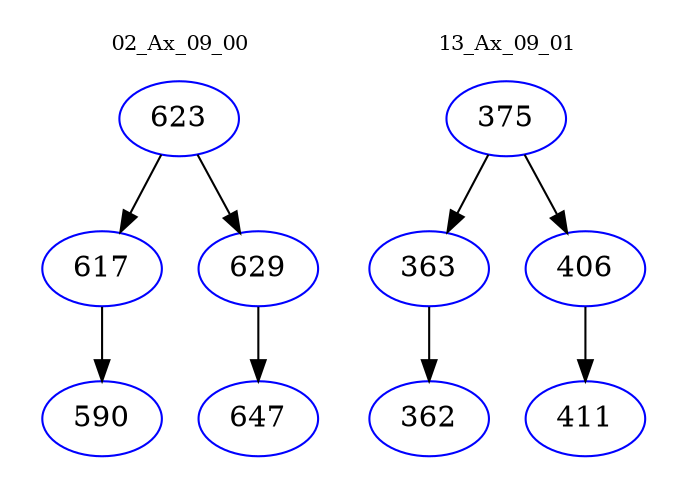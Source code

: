 digraph{
subgraph cluster_0 {
color = white
label = "02_Ax_09_00";
fontsize=10;
T0_623 [label="623", color="blue"]
T0_623 -> T0_617 [color="black"]
T0_617 [label="617", color="blue"]
T0_617 -> T0_590 [color="black"]
T0_590 [label="590", color="blue"]
T0_623 -> T0_629 [color="black"]
T0_629 [label="629", color="blue"]
T0_629 -> T0_647 [color="black"]
T0_647 [label="647", color="blue"]
}
subgraph cluster_1 {
color = white
label = "13_Ax_09_01";
fontsize=10;
T1_375 [label="375", color="blue"]
T1_375 -> T1_363 [color="black"]
T1_363 [label="363", color="blue"]
T1_363 -> T1_362 [color="black"]
T1_362 [label="362", color="blue"]
T1_375 -> T1_406 [color="black"]
T1_406 [label="406", color="blue"]
T1_406 -> T1_411 [color="black"]
T1_411 [label="411", color="blue"]
}
}
